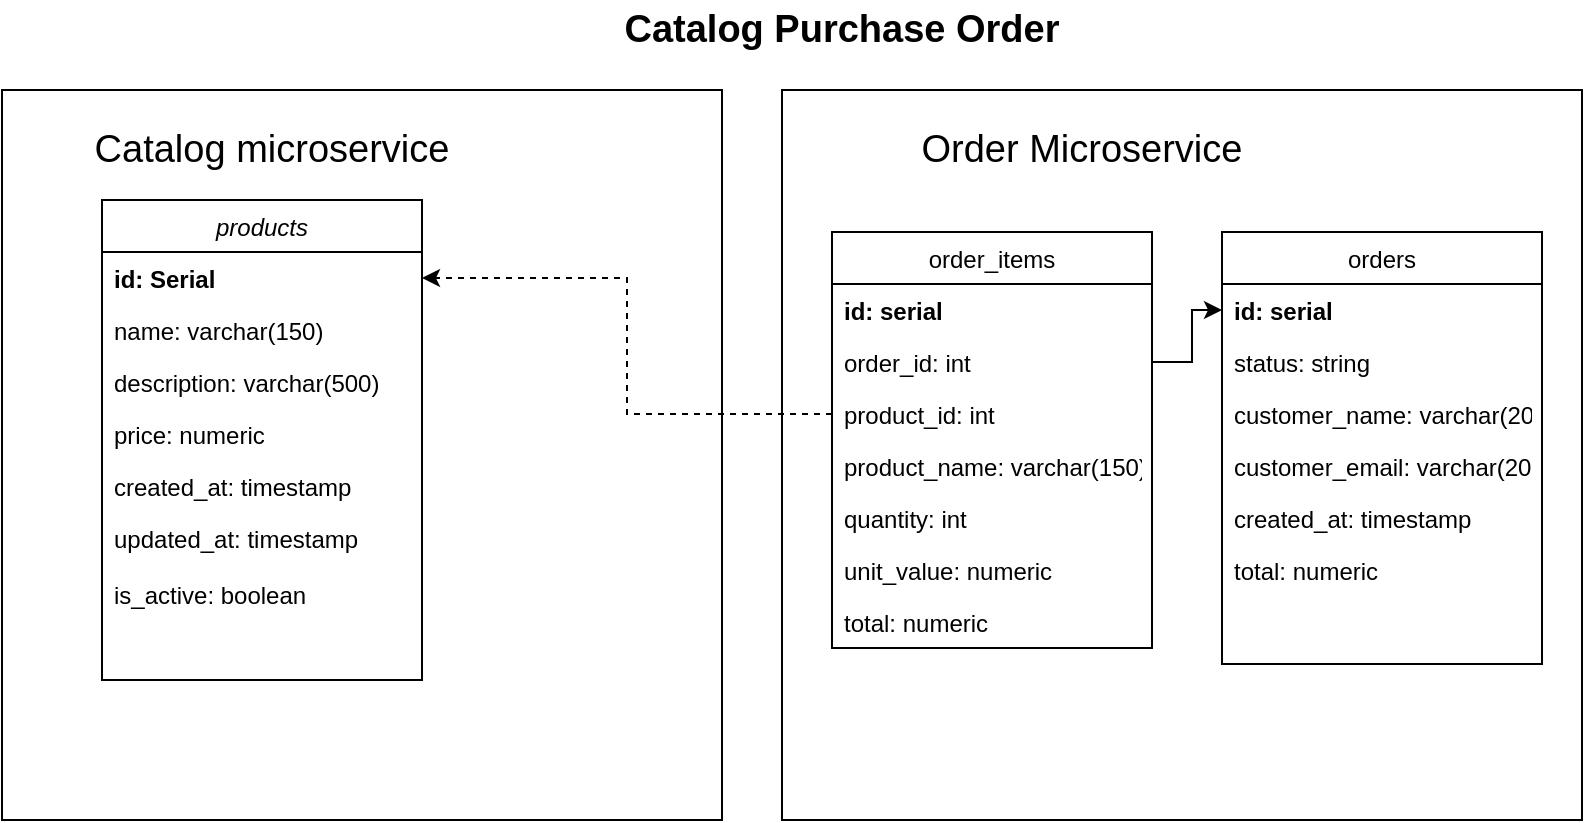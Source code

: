 <mxfile version="20.5.3" type="device" pages="2"><diagram id="C5RBs43oDa-KdzZeNtuy" name="uml database"><mxGraphModel dx="1768" dy="974" grid="1" gridSize="10" guides="1" tooltips="1" connect="1" arrows="1" fold="1" page="1" pageScale="1" pageWidth="827" pageHeight="1169" math="0" shadow="0"><root><mxCell id="WIyWlLk6GJQsqaUBKTNV-0"/><mxCell id="WIyWlLk6GJQsqaUBKTNV-1" parent="WIyWlLk6GJQsqaUBKTNV-0"/><mxCell id="3ykfoO-Be1mmrztGnaIN-29" value="" style="rounded=0;whiteSpace=wrap;html=1;glass=0;fontSize=19;fillColor=#FFFFFF;" vertex="1" parent="WIyWlLk6GJQsqaUBKTNV-1"><mxGeometry x="10" y="95" width="360" height="365" as="geometry"/></mxCell><mxCell id="3ykfoO-Be1mmrztGnaIN-24" style="edgeStyle=orthogonalEdgeStyle;rounded=0;orthogonalLoop=1;jettySize=auto;html=1;entryX=1;entryY=0.5;entryDx=0;entryDy=0;strokeColor=none;" edge="1" parent="WIyWlLk6GJQsqaUBKTNV-1"><mxGeometry relative="1" as="geometry"><mxPoint x="440" y="185" as="sourcePoint"/><mxPoint x="290" y="147" as="targetPoint"/></mxGeometry></mxCell><mxCell id="3ykfoO-Be1mmrztGnaIN-25" value="Catalog Purchase Order" style="text;html=1;strokeColor=none;fillColor=none;align=center;verticalAlign=middle;whiteSpace=wrap;rounded=0;glass=0;fontSize=19;fontStyle=1" vertex="1" parent="WIyWlLk6GJQsqaUBKTNV-1"><mxGeometry x="290" y="50" width="280" height="30" as="geometry"/></mxCell><mxCell id="3ykfoO-Be1mmrztGnaIN-30" value="products" style="swimlane;fontStyle=2;align=center;verticalAlign=top;childLayout=stackLayout;horizontal=1;startSize=26;horizontalStack=0;resizeParent=1;resizeLast=0;collapsible=1;marginBottom=0;rounded=0;shadow=0;strokeWidth=1;glass=0;" vertex="1" parent="WIyWlLk6GJQsqaUBKTNV-1"><mxGeometry x="60" y="150" width="160" height="240" as="geometry"><mxRectangle x="230" y="140" width="160" height="26" as="alternateBounds"/></mxGeometry></mxCell><mxCell id="3ykfoO-Be1mmrztGnaIN-31" value="id: Serial" style="text;align=left;verticalAlign=top;spacingLeft=4;spacingRight=4;overflow=hidden;rotatable=0;points=[[0,0.5],[1,0.5]];portConstraint=eastwest;fontStyle=1" vertex="1" parent="3ykfoO-Be1mmrztGnaIN-30"><mxGeometry y="26" width="160" height="26" as="geometry"/></mxCell><mxCell id="3ykfoO-Be1mmrztGnaIN-32" value="name: varchar(150)" style="text;align=left;verticalAlign=top;spacingLeft=4;spacingRight=4;overflow=hidden;rotatable=0;points=[[0,0.5],[1,0.5]];portConstraint=eastwest;rounded=0;shadow=0;html=0;" vertex="1" parent="3ykfoO-Be1mmrztGnaIN-30"><mxGeometry y="52" width="160" height="26" as="geometry"/></mxCell><mxCell id="3ykfoO-Be1mmrztGnaIN-33" value="description: varchar(500)" style="text;align=left;verticalAlign=top;spacingLeft=4;spacingRight=4;overflow=hidden;rotatable=0;points=[[0,0.5],[1,0.5]];portConstraint=eastwest;rounded=0;shadow=0;html=0;" vertex="1" parent="3ykfoO-Be1mmrztGnaIN-30"><mxGeometry y="78" width="160" height="26" as="geometry"/></mxCell><mxCell id="3ykfoO-Be1mmrztGnaIN-34" value="price: numeric" style="text;align=left;verticalAlign=top;spacingLeft=4;spacingRight=4;overflow=hidden;rotatable=0;points=[[0,0.5],[1,0.5]];portConstraint=eastwest;" vertex="1" parent="3ykfoO-Be1mmrztGnaIN-30"><mxGeometry y="104" width="160" height="26" as="geometry"/></mxCell><mxCell id="3ykfoO-Be1mmrztGnaIN-35" value="created_at: timestamp" style="text;align=left;verticalAlign=top;spacingLeft=4;spacingRight=4;overflow=hidden;rotatable=0;points=[[0,0.5],[1,0.5]];portConstraint=eastwest;" vertex="1" parent="3ykfoO-Be1mmrztGnaIN-30"><mxGeometry y="130" width="160" height="26" as="geometry"/></mxCell><mxCell id="3ykfoO-Be1mmrztGnaIN-36" value="updated_at: timestamp" style="text;align=left;verticalAlign=top;spacingLeft=4;spacingRight=4;overflow=hidden;rotatable=0;points=[[0,0.5],[1,0.5]];portConstraint=eastwest;" vertex="1" parent="3ykfoO-Be1mmrztGnaIN-30"><mxGeometry y="156" width="160" height="28" as="geometry"/></mxCell><mxCell id="3ykfoO-Be1mmrztGnaIN-37" value="is_active: boolean" style="text;align=left;verticalAlign=top;spacingLeft=4;spacingRight=4;overflow=hidden;rotatable=0;points=[[0,0.5],[1,0.5]];portConstraint=eastwest;" vertex="1" parent="3ykfoO-Be1mmrztGnaIN-30"><mxGeometry y="184" width="160" height="30" as="geometry"/></mxCell><mxCell id="3ykfoO-Be1mmrztGnaIN-38" value="" style="rounded=0;whiteSpace=wrap;html=1;glass=0;fontSize=19;fillColor=#FFFFFF;" vertex="1" parent="WIyWlLk6GJQsqaUBKTNV-1"><mxGeometry x="400" y="95" width="400" height="365" as="geometry"/></mxCell><mxCell id="3ykfoO-Be1mmrztGnaIN-39" value="Catalog microservice" style="text;html=1;strokeColor=none;fillColor=none;align=center;verticalAlign=middle;whiteSpace=wrap;rounded=0;glass=0;fontSize=19;" vertex="1" parent="WIyWlLk6GJQsqaUBKTNV-1"><mxGeometry x="20" y="110" width="250" height="30" as="geometry"/></mxCell><mxCell id="3ykfoO-Be1mmrztGnaIN-40" value="Order Microservice" style="text;html=1;strokeColor=none;fillColor=none;align=center;verticalAlign=middle;whiteSpace=wrap;rounded=0;glass=0;fontSize=19;" vertex="1" parent="WIyWlLk6GJQsqaUBKTNV-1"><mxGeometry x="425" y="110" width="250" height="30" as="geometry"/></mxCell><mxCell id="3ykfoO-Be1mmrztGnaIN-41" value="order_items" style="swimlane;fontStyle=0;align=center;verticalAlign=top;childLayout=stackLayout;horizontal=1;startSize=26;horizontalStack=0;resizeParent=1;resizeLast=0;collapsible=1;marginBottom=0;rounded=0;shadow=0;strokeWidth=1;" vertex="1" parent="WIyWlLk6GJQsqaUBKTNV-1"><mxGeometry x="425" y="166" width="160" height="208" as="geometry"><mxRectangle x="340" y="380" width="170" height="26" as="alternateBounds"/></mxGeometry></mxCell><mxCell id="3ykfoO-Be1mmrztGnaIN-42" value="id: serial" style="text;align=left;verticalAlign=top;spacingLeft=4;spacingRight=4;overflow=hidden;rotatable=0;points=[[0,0.5],[1,0.5]];portConstraint=eastwest;fontStyle=1" vertex="1" parent="3ykfoO-Be1mmrztGnaIN-41"><mxGeometry y="26" width="160" height="26" as="geometry"/></mxCell><mxCell id="3ykfoO-Be1mmrztGnaIN-48" value="order_id: int" style="text;align=left;verticalAlign=top;spacingLeft=4;spacingRight=4;overflow=hidden;rotatable=0;points=[[0,0.5],[1,0.5]];portConstraint=eastwest;" vertex="1" parent="3ykfoO-Be1mmrztGnaIN-41"><mxGeometry y="52" width="160" height="26" as="geometry"/></mxCell><mxCell id="3ykfoO-Be1mmrztGnaIN-43" value="product_id: int" style="text;align=left;verticalAlign=top;spacingLeft=4;spacingRight=4;overflow=hidden;rotatable=0;points=[[0,0.5],[1,0.5]];portConstraint=eastwest;" vertex="1" parent="3ykfoO-Be1mmrztGnaIN-41"><mxGeometry y="78" width="160" height="26" as="geometry"/></mxCell><mxCell id="3ykfoO-Be1mmrztGnaIN-44" value="product_name: varchar(150)" style="text;align=left;verticalAlign=top;spacingLeft=4;spacingRight=4;overflow=hidden;rotatable=0;points=[[0,0.5],[1,0.5]];portConstraint=eastwest;" vertex="1" parent="3ykfoO-Be1mmrztGnaIN-41"><mxGeometry y="104" width="160" height="26" as="geometry"/></mxCell><mxCell id="3ykfoO-Be1mmrztGnaIN-45" value="quantity: int" style="text;align=left;verticalAlign=top;spacingLeft=4;spacingRight=4;overflow=hidden;rotatable=0;points=[[0,0.5],[1,0.5]];portConstraint=eastwest;" vertex="1" parent="3ykfoO-Be1mmrztGnaIN-41"><mxGeometry y="130" width="160" height="26" as="geometry"/></mxCell><mxCell id="3ykfoO-Be1mmrztGnaIN-46" value="unit_value: numeric" style="text;align=left;verticalAlign=top;spacingLeft=4;spacingRight=4;overflow=hidden;rotatable=0;points=[[0,0.5],[1,0.5]];portConstraint=eastwest;" vertex="1" parent="3ykfoO-Be1mmrztGnaIN-41"><mxGeometry y="156" width="160" height="26" as="geometry"/></mxCell><mxCell id="3ykfoO-Be1mmrztGnaIN-47" value="total: numeric" style="text;align=left;verticalAlign=top;spacingLeft=4;spacingRight=4;overflow=hidden;rotatable=0;points=[[0,0.5],[1,0.5]];portConstraint=eastwest;" vertex="1" parent="3ykfoO-Be1mmrztGnaIN-41"><mxGeometry y="182" width="160" height="26" as="geometry"/></mxCell><mxCell id="3ykfoO-Be1mmrztGnaIN-49" value="orders" style="swimlane;fontStyle=0;align=center;verticalAlign=top;childLayout=stackLayout;horizontal=1;startSize=26;horizontalStack=0;resizeParent=1;resizeLast=0;collapsible=1;marginBottom=0;rounded=0;shadow=0;strokeWidth=1;" vertex="1" parent="WIyWlLk6GJQsqaUBKTNV-1"><mxGeometry x="620" y="166" width="160" height="216" as="geometry"><mxRectangle x="550" y="140" width="160" height="26" as="alternateBounds"/></mxGeometry></mxCell><mxCell id="3ykfoO-Be1mmrztGnaIN-50" value="id: serial" style="text;align=left;verticalAlign=top;spacingLeft=4;spacingRight=4;overflow=hidden;rotatable=0;points=[[0,0.5],[1,0.5]];portConstraint=eastwest;fontStyle=1" vertex="1" parent="3ykfoO-Be1mmrztGnaIN-49"><mxGeometry y="26" width="160" height="26" as="geometry"/></mxCell><mxCell id="3ykfoO-Be1mmrztGnaIN-55" value="status: string" style="text;align=left;verticalAlign=top;spacingLeft=4;spacingRight=4;overflow=hidden;rotatable=0;points=[[0,0.5],[1,0.5]];portConstraint=eastwest;rounded=0;shadow=0;html=0;" vertex="1" parent="3ykfoO-Be1mmrztGnaIN-49"><mxGeometry y="52" width="160" height="26" as="geometry"/></mxCell><mxCell id="3ykfoO-Be1mmrztGnaIN-51" value="customer_name: varchar(200)" style="text;align=left;verticalAlign=top;spacingLeft=4;spacingRight=4;overflow=hidden;rotatable=0;points=[[0,0.5],[1,0.5]];portConstraint=eastwest;rounded=0;shadow=0;html=0;" vertex="1" parent="3ykfoO-Be1mmrztGnaIN-49"><mxGeometry y="78" width="160" height="26" as="geometry"/></mxCell><mxCell id="3ykfoO-Be1mmrztGnaIN-52" value="customer_email: varchar(200)" style="text;align=left;verticalAlign=top;spacingLeft=4;spacingRight=4;overflow=hidden;rotatable=0;points=[[0,0.5],[1,0.5]];portConstraint=eastwest;rounded=0;shadow=0;html=0;" vertex="1" parent="3ykfoO-Be1mmrztGnaIN-49"><mxGeometry y="104" width="160" height="26" as="geometry"/></mxCell><mxCell id="3ykfoO-Be1mmrztGnaIN-53" value="created_at: timestamp" style="text;align=left;verticalAlign=top;spacingLeft=4;spacingRight=4;overflow=hidden;rotatable=0;points=[[0,0.5],[1,0.5]];portConstraint=eastwest;rounded=0;shadow=0;html=0;" vertex="1" parent="3ykfoO-Be1mmrztGnaIN-49"><mxGeometry y="130" width="160" height="26" as="geometry"/></mxCell><mxCell id="3ykfoO-Be1mmrztGnaIN-54" value="total: numeric" style="text;align=left;verticalAlign=top;spacingLeft=4;spacingRight=4;overflow=hidden;rotatable=0;points=[[0,0.5],[1,0.5]];portConstraint=eastwest;rounded=0;shadow=0;html=0;" vertex="1" parent="3ykfoO-Be1mmrztGnaIN-49"><mxGeometry y="156" width="160" height="26" as="geometry"/></mxCell><mxCell id="3ykfoO-Be1mmrztGnaIN-56" style="edgeStyle=orthogonalEdgeStyle;rounded=0;orthogonalLoop=1;jettySize=auto;html=1;entryX=0;entryY=0.5;entryDx=0;entryDy=0;fontSize=19;" edge="1" parent="WIyWlLk6GJQsqaUBKTNV-1" source="3ykfoO-Be1mmrztGnaIN-48" target="3ykfoO-Be1mmrztGnaIN-50"><mxGeometry relative="1" as="geometry"/></mxCell><mxCell id="3ykfoO-Be1mmrztGnaIN-57" style="edgeStyle=orthogonalEdgeStyle;rounded=0;orthogonalLoop=1;jettySize=auto;html=1;dashed=1;fontSize=19;" edge="1" parent="WIyWlLk6GJQsqaUBKTNV-1" source="3ykfoO-Be1mmrztGnaIN-43" target="3ykfoO-Be1mmrztGnaIN-31"><mxGeometry relative="1" as="geometry"/></mxCell></root></mxGraphModel></diagram><diagram id="B93W4YctygOpf8pLVc1v" name="aws-infraestructure"><mxGraphModel dx="3002" dy="1198" grid="1" gridSize="10" guides="1" tooltips="1" connect="1" arrows="1" fold="1" page="1" pageScale="1" pageWidth="827" pageHeight="1169" math="0" shadow="0"><root><mxCell id="0"/><mxCell id="1" parent="0"/><mxCell id="gAhYWXm70A24_DxFkh9v-16" value="" style="rounded=0;whiteSpace=wrap;html=1;glass=0;fontSize=11;fillColor=#FFFFFF;" vertex="1" parent="1"><mxGeometry x="80" y="80" width="780" height="600" as="geometry"/></mxCell><mxCell id="gAhYWXm70A24_DxFkh9v-17" value="" style="rounded=0;whiteSpace=wrap;html=1;glass=0;fontSize=19;fillColor=#FFFFFF;" vertex="1" parent="1"><mxGeometry x="217" y="230" width="500" height="390" as="geometry"/></mxCell><mxCell id="gAhYWXm70A24_DxFkh9v-18" value="AWS VPC" style="text;html=1;strokeColor=none;fillColor=none;align=center;verticalAlign=middle;whiteSpace=wrap;rounded=0;glass=0;fontSize=19;" vertex="1" parent="1"><mxGeometry x="197" y="230" width="140" height="30" as="geometry"/></mxCell><mxCell id="gAhYWXm70A24_DxFkh9v-19" style="edgeStyle=none;rounded=0;orthogonalLoop=1;jettySize=auto;html=1;fontSize=11;endArrow=none;endFill=0;" edge="1" parent="1" source="gAhYWXm70A24_DxFkh9v-20" target="gAhYWXm70A24_DxFkh9v-22"><mxGeometry relative="1" as="geometry"/></mxCell><mxCell id="gAhYWXm70A24_DxFkh9v-20" value="&lt;font style=&quot;font-size: 11px;&quot;&gt;Load Balancer&lt;/font&gt;" style="outlineConnect=0;dashed=0;verticalLabelPosition=bottom;verticalAlign=top;align=center;html=1;shape=mxgraph.aws3.application_load_balancer;fillColor=#F58534;gradientColor=none;glass=0;fontSize=19;" vertex="1" parent="1"><mxGeometry x="177" y="375" width="69" height="72" as="geometry"/></mxCell><mxCell id="gAhYWXm70A24_DxFkh9v-21" style="rounded=0;orthogonalLoop=1;jettySize=auto;html=1;fontSize=11;endArrow=none;endFill=0;" edge="1" parent="1" source="gAhYWXm70A24_DxFkh9v-22" target="gAhYWXm70A24_DxFkh9v-23"><mxGeometry relative="1" as="geometry"/></mxCell><mxCell id="gAhYWXm70A24_DxFkh9v-41" style="edgeStyle=orthogonalEdgeStyle;rounded=0;orthogonalLoop=1;jettySize=auto;html=1;entryX=1;entryY=0.5;entryDx=0;entryDy=0;entryPerimeter=0;fontSize=11;endArrow=classic;endFill=1;" edge="1" parent="1" source="gAhYWXm70A24_DxFkh9v-22" target="gAhYWXm70A24_DxFkh9v-20"><mxGeometry relative="1" as="geometry"/></mxCell><mxCell id="gAhYWXm70A24_DxFkh9v-42" style="edgeStyle=orthogonalEdgeStyle;rounded=0;orthogonalLoop=1;jettySize=auto;html=1;fontSize=11;endArrow=classic;endFill=1;" edge="1" parent="1" source="gAhYWXm70A24_DxFkh9v-22" target="gAhYWXm70A24_DxFkh9v-23"><mxGeometry relative="1" as="geometry"/></mxCell><mxCell id="gAhYWXm70A24_DxFkh9v-46" style="edgeStyle=orthogonalEdgeStyle;rounded=0;orthogonalLoop=1;jettySize=auto;html=1;entryX=0;entryY=0.5;entryDx=0;entryDy=0;entryPerimeter=0;fontSize=11;endArrow=classic;endFill=1;" edge="1" parent="1" source="gAhYWXm70A24_DxFkh9v-22" target="gAhYWXm70A24_DxFkh9v-45"><mxGeometry relative="1" as="geometry"><Array as="points"><mxPoint x="396" y="306"/></Array></mxGeometry></mxCell><mxCell id="gAhYWXm70A24_DxFkh9v-22" value="ECS Orders" style="sketch=0;points=[[0,0,0],[0.25,0,0],[0.5,0,0],[0.75,0,0],[1,0,0],[0,1,0],[0.25,1,0],[0.5,1,0],[0.75,1,0],[1,1,0],[0,0.25,0],[0,0.5,0],[0,0.75,0],[1,0.25,0],[1,0.5,0],[1,0.75,0]];outlineConnect=0;fontColor=#232F3E;gradientColor=#F78E04;gradientDirection=north;fillColor=#D05C17;strokeColor=#ffffff;dashed=0;verticalLabelPosition=bottom;verticalAlign=top;align=center;html=1;fontSize=12;fontStyle=0;aspect=fixed;shape=mxgraph.aws4.resourceIcon;resIcon=mxgraph.aws4.ecs;glass=0;" vertex="1" parent="1"><mxGeometry x="357" y="372" width="78" height="78" as="geometry"/></mxCell><mxCell id="gAhYWXm70A24_DxFkh9v-23" value="Db Orders" style="sketch=0;points=[[0,0,0],[0.25,0,0],[0.5,0,0],[0.75,0,0],[1,0,0],[0,1,0],[0.25,1,0],[0.5,1,0],[0.75,1,0],[1,1,0],[0,0.25,0],[0,0.5,0],[0,0.75,0],[1,0.25,0],[1,0.5,0],[1,0.75,0]];outlineConnect=0;fontColor=#232F3E;gradientColor=#4D72F3;gradientDirection=north;fillColor=#3334B9;strokeColor=#ffffff;dashed=0;verticalLabelPosition=bottom;verticalAlign=top;align=center;html=1;fontSize=12;fontStyle=0;aspect=fixed;shape=mxgraph.aws4.resourceIcon;resIcon=mxgraph.aws4.aurora;glass=0;" vertex="1" parent="1"><mxGeometry x="537" y="372" width="78" height="78" as="geometry"/></mxCell><mxCell id="gAhYWXm70A24_DxFkh9v-24" style="edgeStyle=none;rounded=0;orthogonalLoop=1;jettySize=auto;html=1;entryX=0;entryY=0.5;entryDx=0;entryDy=0;entryPerimeter=0;fontSize=11;endArrow=none;endFill=0;" edge="1" parent="1" source="gAhYWXm70A24_DxFkh9v-25" target="gAhYWXm70A24_DxFkh9v-20"><mxGeometry relative="1" as="geometry"/></mxCell><mxCell id="gAhYWXm70A24_DxFkh9v-25" value="" style="ellipse;shape=cloud;whiteSpace=wrap;html=1;glass=0;fontSize=11;fillColor=#FFFFFF;" vertex="1" parent="1"><mxGeometry x="27" y="371" width="83" height="80" as="geometry"/></mxCell><mxCell id="gAhYWXm70A24_DxFkh9v-26" style="edgeStyle=none;rounded=0;orthogonalLoop=1;jettySize=auto;html=1;entryX=0.16;entryY=0.55;entryDx=0;entryDy=0;entryPerimeter=0;fontSize=11;endArrow=none;endFill=0;" edge="1" parent="1" source="gAhYWXm70A24_DxFkh9v-27" target="gAhYWXm70A24_DxFkh9v-25"><mxGeometry relative="1" as="geometry"/></mxCell><mxCell id="gAhYWXm70A24_DxFkh9v-27" value="Page" style="shape=umlActor;verticalLabelPosition=bottom;verticalAlign=top;html=1;outlineConnect=0;glass=0;fontSize=11;fillColor=#FFFFFF;" vertex="1" parent="1"><mxGeometry x="-80" y="381" width="30" height="60" as="geometry"/></mxCell><mxCell id="gAhYWXm70A24_DxFkh9v-31" style="edgeStyle=none;rounded=0;orthogonalLoop=1;jettySize=auto;html=1;fontSize=11;endArrow=none;endFill=0;" edge="1" parent="1" source="gAhYWXm70A24_DxFkh9v-28" target="gAhYWXm70A24_DxFkh9v-22"><mxGeometry relative="1" as="geometry"/></mxCell><mxCell id="gAhYWXm70A24_DxFkh9v-28" value="Cloudwatch" style="outlineConnect=0;dashed=0;verticalLabelPosition=bottom;verticalAlign=top;align=center;html=1;shape=mxgraph.aws3.cloudwatch;fillColor=#759C3E;gradientColor=none;glass=0;fontSize=11;" vertex="1" parent="1"><mxGeometry x="354.75" y="110" width="82.5" height="93" as="geometry"/></mxCell><mxCell id="gAhYWXm70A24_DxFkh9v-29" value="AWS" style="text;html=1;strokeColor=none;fillColor=none;align=center;verticalAlign=middle;whiteSpace=wrap;rounded=0;glass=0;fontSize=11;" vertex="1" parent="1"><mxGeometry x="80" y="80" width="60" height="30" as="geometry"/></mxCell><mxCell id="gAhYWXm70A24_DxFkh9v-32" value="Db Products" style="sketch=0;points=[[0,0,0],[0.25,0,0],[0.5,0,0],[0.75,0,0],[1,0,0],[0,1,0],[0.25,1,0],[0.5,1,0],[0.75,1,0],[1,1,0],[0,0.25,0],[0,0.5,0],[0,0.75,0],[1,0.25,0],[1,0.5,0],[1,0.75,0]];outlineConnect=0;fontColor=#232F3E;gradientColor=#4D72F3;gradientDirection=north;fillColor=#3334B9;strokeColor=#ffffff;dashed=0;verticalLabelPosition=bottom;verticalAlign=top;align=center;html=1;fontSize=12;fontStyle=0;aspect=fixed;shape=mxgraph.aws4.resourceIcon;resIcon=mxgraph.aws4.aurora;glass=0;" vertex="1" parent="1"><mxGeometry x="530" y="480" width="78" height="78" as="geometry"/></mxCell><mxCell id="gAhYWXm70A24_DxFkh9v-34" style="edgeStyle=none;rounded=0;orthogonalLoop=1;jettySize=auto;html=1;fontSize=11;endArrow=none;endFill=0;" edge="1" parent="1" source="gAhYWXm70A24_DxFkh9v-33" target="gAhYWXm70A24_DxFkh9v-32"><mxGeometry relative="1" as="geometry"/></mxCell><mxCell id="gAhYWXm70A24_DxFkh9v-37" style="edgeStyle=orthogonalEdgeStyle;rounded=0;orthogonalLoop=1;jettySize=auto;html=1;fontSize=11;endArrow=classic;endFill=1;strokeColor=none;" edge="1" parent="1" target="gAhYWXm70A24_DxFkh9v-28"><mxGeometry relative="1" as="geometry"><mxPoint x="440" y="490" as="sourcePoint"/><Array as="points"><mxPoint x="490" y="490"/><mxPoint x="490" y="156"/></Array></mxGeometry></mxCell><mxCell id="gAhYWXm70A24_DxFkh9v-39" style="edgeStyle=orthogonalEdgeStyle;rounded=0;orthogonalLoop=1;jettySize=auto;html=1;fontSize=11;endArrow=classic;endFill=1;" edge="1" parent="1" source="gAhYWXm70A24_DxFkh9v-33" target="gAhYWXm70A24_DxFkh9v-28"><mxGeometry relative="1" as="geometry"><Array as="points"><mxPoint x="480" y="500"/><mxPoint x="480" y="156"/></Array></mxGeometry></mxCell><mxCell id="gAhYWXm70A24_DxFkh9v-40" style="edgeStyle=orthogonalEdgeStyle;rounded=0;orthogonalLoop=1;jettySize=auto;html=1;entryX=1;entryY=0.5;entryDx=0;entryDy=0;entryPerimeter=0;fontSize=11;endArrow=classic;endFill=1;" edge="1" parent="1" source="gAhYWXm70A24_DxFkh9v-33" target="gAhYWXm70A24_DxFkh9v-20"><mxGeometry relative="1" as="geometry"/></mxCell><mxCell id="gAhYWXm70A24_DxFkh9v-43" style="edgeStyle=orthogonalEdgeStyle;rounded=0;orthogonalLoop=1;jettySize=auto;html=1;entryX=0;entryY=0.5;entryDx=0;entryDy=0;entryPerimeter=0;fontSize=11;endArrow=classic;endFill=1;" edge="1" parent="1" source="gAhYWXm70A24_DxFkh9v-33" target="gAhYWXm70A24_DxFkh9v-32"><mxGeometry relative="1" as="geometry"/></mxCell><mxCell id="gAhYWXm70A24_DxFkh9v-48" style="edgeStyle=orthogonalEdgeStyle;rounded=0;orthogonalLoop=1;jettySize=auto;html=1;fontSize=11;endArrow=classic;endFill=1;" edge="1" parent="1" source="gAhYWXm70A24_DxFkh9v-33" target="gAhYWXm70A24_DxFkh9v-47"><mxGeometry relative="1" as="geometry"><Array as="points"><mxPoint x="396" y="594"/></Array></mxGeometry></mxCell><mxCell id="gAhYWXm70A24_DxFkh9v-33" value="ECS Orders" style="sketch=0;points=[[0,0,0],[0.25,0,0],[0.5,0,0],[0.75,0,0],[1,0,0],[0,1,0],[0.25,1,0],[0.5,1,0],[0.75,1,0],[1,1,0],[0,0.25,0],[0,0.5,0],[0,0.75,0],[1,0.25,0],[1,0.5,0],[1,0.75,0]];outlineConnect=0;fontColor=#232F3E;gradientColor=#F78E04;gradientDirection=north;fillColor=#D05C17;strokeColor=#ffffff;dashed=0;verticalLabelPosition=bottom;verticalAlign=top;align=center;html=1;fontSize=12;fontStyle=0;aspect=fixed;shape=mxgraph.aws4.resourceIcon;resIcon=mxgraph.aws4.ecs;glass=0;" vertex="1" parent="1"><mxGeometry x="357" y="480" width="78" height="78" as="geometry"/></mxCell><mxCell id="gAhYWXm70A24_DxFkh9v-44" value="Report bucket" style="sketch=0;outlineConnect=0;fontColor=#232F3E;gradientColor=none;strokeColor=#ffffff;fillColor=#232F3E;dashed=0;verticalLabelPosition=middle;verticalAlign=bottom;align=center;html=1;whiteSpace=wrap;fontSize=10;fontStyle=1;spacing=3;shape=mxgraph.aws4.productIcon;prIcon=mxgraph.aws4.s3;glass=0;" vertex="1" parent="1"><mxGeometry x="560" y="103" width="80" height="100" as="geometry"/></mxCell><mxCell id="gAhYWXm70A24_DxFkh9v-45" value="ECR" style="outlineConnect=0;dashed=0;verticalLabelPosition=bottom;verticalAlign=top;align=center;html=1;shape=mxgraph.aws3.ecr;fillColor=#F58534;gradientColor=none;glass=0;fontSize=11;" vertex="1" parent="1"><mxGeometry x="750" y="270" width="69" height="72" as="geometry"/></mxCell><mxCell id="gAhYWXm70A24_DxFkh9v-47" value="ECR" style="outlineConnect=0;dashed=0;verticalLabelPosition=bottom;verticalAlign=top;align=center;html=1;shape=mxgraph.aws3.ecr;fillColor=#F58534;gradientColor=none;glass=0;fontSize=11;" vertex="1" parent="1"><mxGeometry x="750" y="558" width="69" height="72" as="geometry"/></mxCell></root></mxGraphModel></diagram></mxfile>